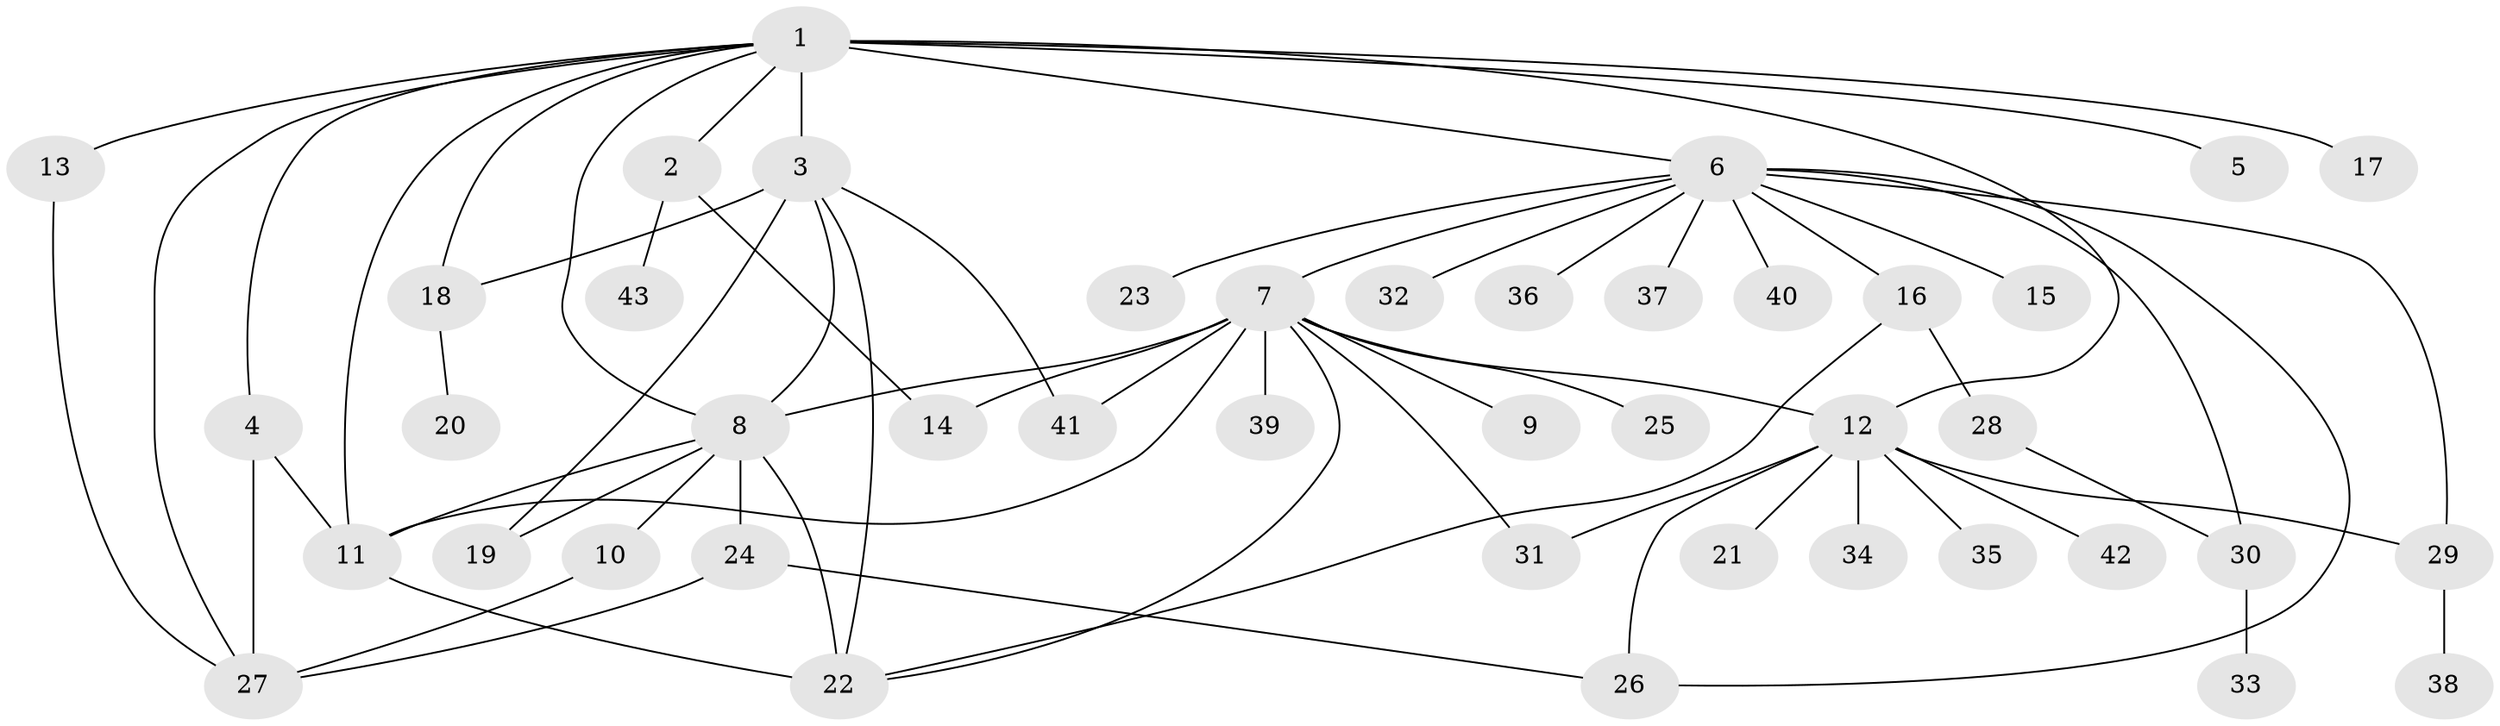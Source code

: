 // original degree distribution, {21: 0.011627906976744186, 4: 0.046511627906976744, 3: 0.16279069767441862, 2: 0.1744186046511628, 13: 0.03488372093023256, 1: 0.5232558139534884, 8: 0.011627906976744186, 10: 0.011627906976744186, 5: 0.011627906976744186, 6: 0.011627906976744186}
// Generated by graph-tools (version 1.1) at 2025/35/03/09/25 02:35:43]
// undirected, 43 vertices, 65 edges
graph export_dot {
graph [start="1"]
  node [color=gray90,style=filled];
  1;
  2;
  3;
  4;
  5;
  6;
  7;
  8;
  9;
  10;
  11;
  12;
  13;
  14;
  15;
  16;
  17;
  18;
  19;
  20;
  21;
  22;
  23;
  24;
  25;
  26;
  27;
  28;
  29;
  30;
  31;
  32;
  33;
  34;
  35;
  36;
  37;
  38;
  39;
  40;
  41;
  42;
  43;
  1 -- 2 [weight=1.0];
  1 -- 3 [weight=8.0];
  1 -- 4 [weight=1.0];
  1 -- 5 [weight=1.0];
  1 -- 6 [weight=1.0];
  1 -- 8 [weight=1.0];
  1 -- 11 [weight=1.0];
  1 -- 12 [weight=1.0];
  1 -- 13 [weight=1.0];
  1 -- 17 [weight=1.0];
  1 -- 18 [weight=1.0];
  1 -- 27 [weight=1.0];
  2 -- 14 [weight=1.0];
  2 -- 43 [weight=1.0];
  3 -- 8 [weight=1.0];
  3 -- 18 [weight=1.0];
  3 -- 19 [weight=1.0];
  3 -- 22 [weight=1.0];
  3 -- 41 [weight=1.0];
  4 -- 11 [weight=1.0];
  4 -- 27 [weight=1.0];
  6 -- 7 [weight=1.0];
  6 -- 15 [weight=1.0];
  6 -- 16 [weight=1.0];
  6 -- 23 [weight=1.0];
  6 -- 26 [weight=1.0];
  6 -- 29 [weight=1.0];
  6 -- 30 [weight=1.0];
  6 -- 32 [weight=1.0];
  6 -- 36 [weight=1.0];
  6 -- 37 [weight=1.0];
  6 -- 40 [weight=1.0];
  7 -- 8 [weight=1.0];
  7 -- 9 [weight=1.0];
  7 -- 11 [weight=1.0];
  7 -- 12 [weight=1.0];
  7 -- 14 [weight=1.0];
  7 -- 22 [weight=1.0];
  7 -- 25 [weight=1.0];
  7 -- 31 [weight=1.0];
  7 -- 39 [weight=1.0];
  7 -- 41 [weight=1.0];
  8 -- 10 [weight=1.0];
  8 -- 11 [weight=1.0];
  8 -- 19 [weight=1.0];
  8 -- 22 [weight=1.0];
  8 -- 24 [weight=7.0];
  10 -- 27 [weight=1.0];
  11 -- 22 [weight=3.0];
  12 -- 21 [weight=1.0];
  12 -- 26 [weight=1.0];
  12 -- 29 [weight=1.0];
  12 -- 31 [weight=1.0];
  12 -- 34 [weight=1.0];
  12 -- 35 [weight=1.0];
  12 -- 42 [weight=1.0];
  13 -- 27 [weight=1.0];
  16 -- 22 [weight=1.0];
  16 -- 28 [weight=2.0];
  18 -- 20 [weight=1.0];
  24 -- 26 [weight=1.0];
  24 -- 27 [weight=1.0];
  28 -- 30 [weight=1.0];
  29 -- 38 [weight=1.0];
  30 -- 33 [weight=1.0];
}
